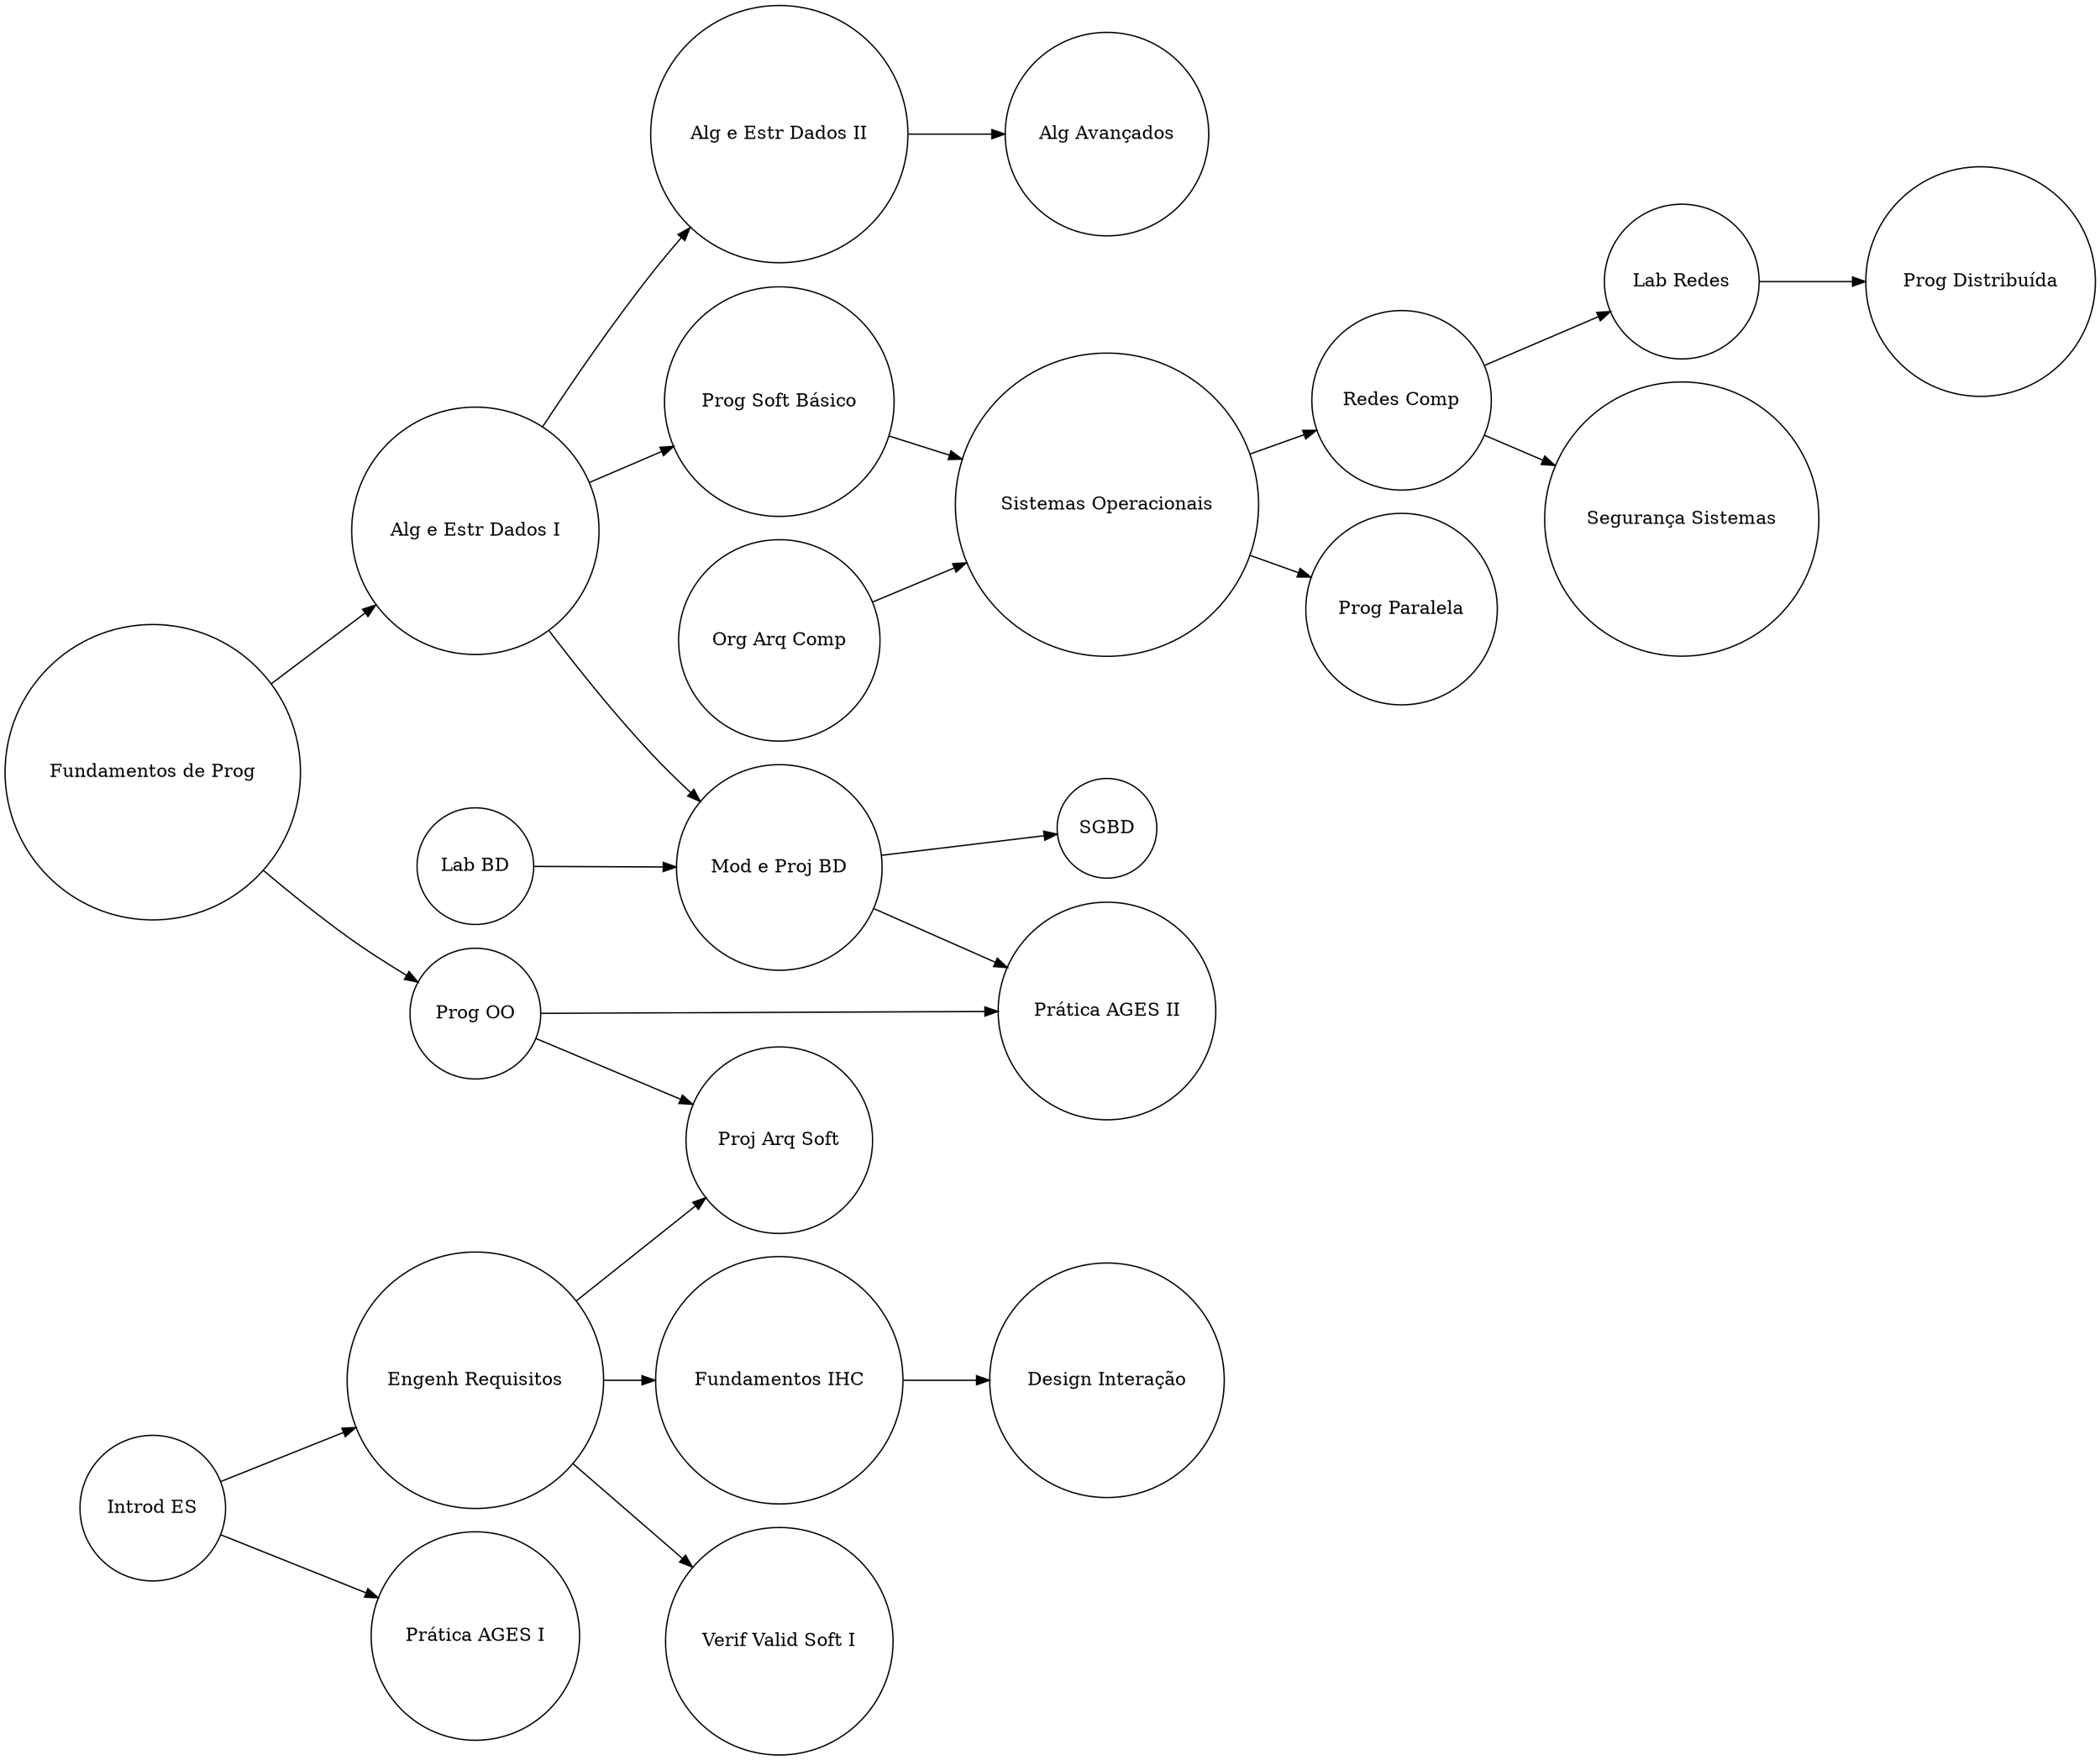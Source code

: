 digraph {
rankdir = LR;
node [shape = circle];
"Alg e Estr Dados I" -> "Alg e Estr Dados II"
"Alg e Estr Dados I" -> "Prog Soft Básico"
"Alg e Estr Dados I" -> "Mod e Proj BD"
"Alg e Estr Dados II" -> "Alg Avançados"
"Engenh Requisitos" -> "Fundamentos IHC"
"Engenh Requisitos" -> "Verif Valid Soft I"
"Engenh Requisitos" -> "Proj Arq Soft"
"Fundamentos IHC" -> "Design Interação"
"Fundamentos de Prog" -> "Alg e Estr Dados I"
"Fundamentos de Prog" -> "Prog OO"
"Introd ES" -> "Prática AGES I"
"Introd ES" -> "Engenh Requisitos"
"Lab BD" -> "Mod e Proj BD"
"Lab Redes" -> "Prog Distribuída"
"Mod e Proj BD" -> "SGBD"
"Mod e Proj BD" -> "Prática AGES II"
"Org Arq Comp" -> "Sistemas Operacionais"
"Prog OO" -> "Prática AGES II"
"Prog OO" -> "Proj Arq Soft"
"Prog Soft Básico" -> "Sistemas Operacionais"
"Redes Comp" -> "Lab Redes"
"Redes Comp" -> "Segurança Sistemas"
"Sistemas Operacionais" -> "Redes Comp"
"Sistemas Operacionais" -> "Prog Paralela"
}
